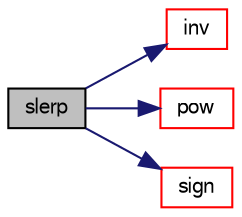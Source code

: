 digraph "slerp"
{
  bgcolor="transparent";
  edge [fontname="FreeSans",fontsize="10",labelfontname="FreeSans",labelfontsize="10"];
  node [fontname="FreeSans",fontsize="10",shape=record];
  rankdir="LR";
  Node119751 [label="slerp",height=0.2,width=0.4,color="black", fillcolor="grey75", style="filled", fontcolor="black"];
  Node119751 -> Node119752 [color="midnightblue",fontsize="10",style="solid",fontname="FreeSans"];
  Node119752 [label="inv",height=0.2,width=0.4,color="red",URL="$a21124.html#ac51979edadae5b8ade119dd30b88e381"];
  Node119751 -> Node119756 [color="midnightblue",fontsize="10",style="solid",fontname="FreeSans"];
  Node119756 [label="pow",height=0.2,width=0.4,color="red",URL="$a21124.html#a7500c8e9d27a442adc75e287de074c7c"];
  Node119751 -> Node119757 [color="midnightblue",fontsize="10",style="solid",fontname="FreeSans"];
  Node119757 [label="sign",height=0.2,width=0.4,color="red",URL="$a21124.html#a221fd301d6c49c5bd4a6c0f5ccb893b2"];
}

